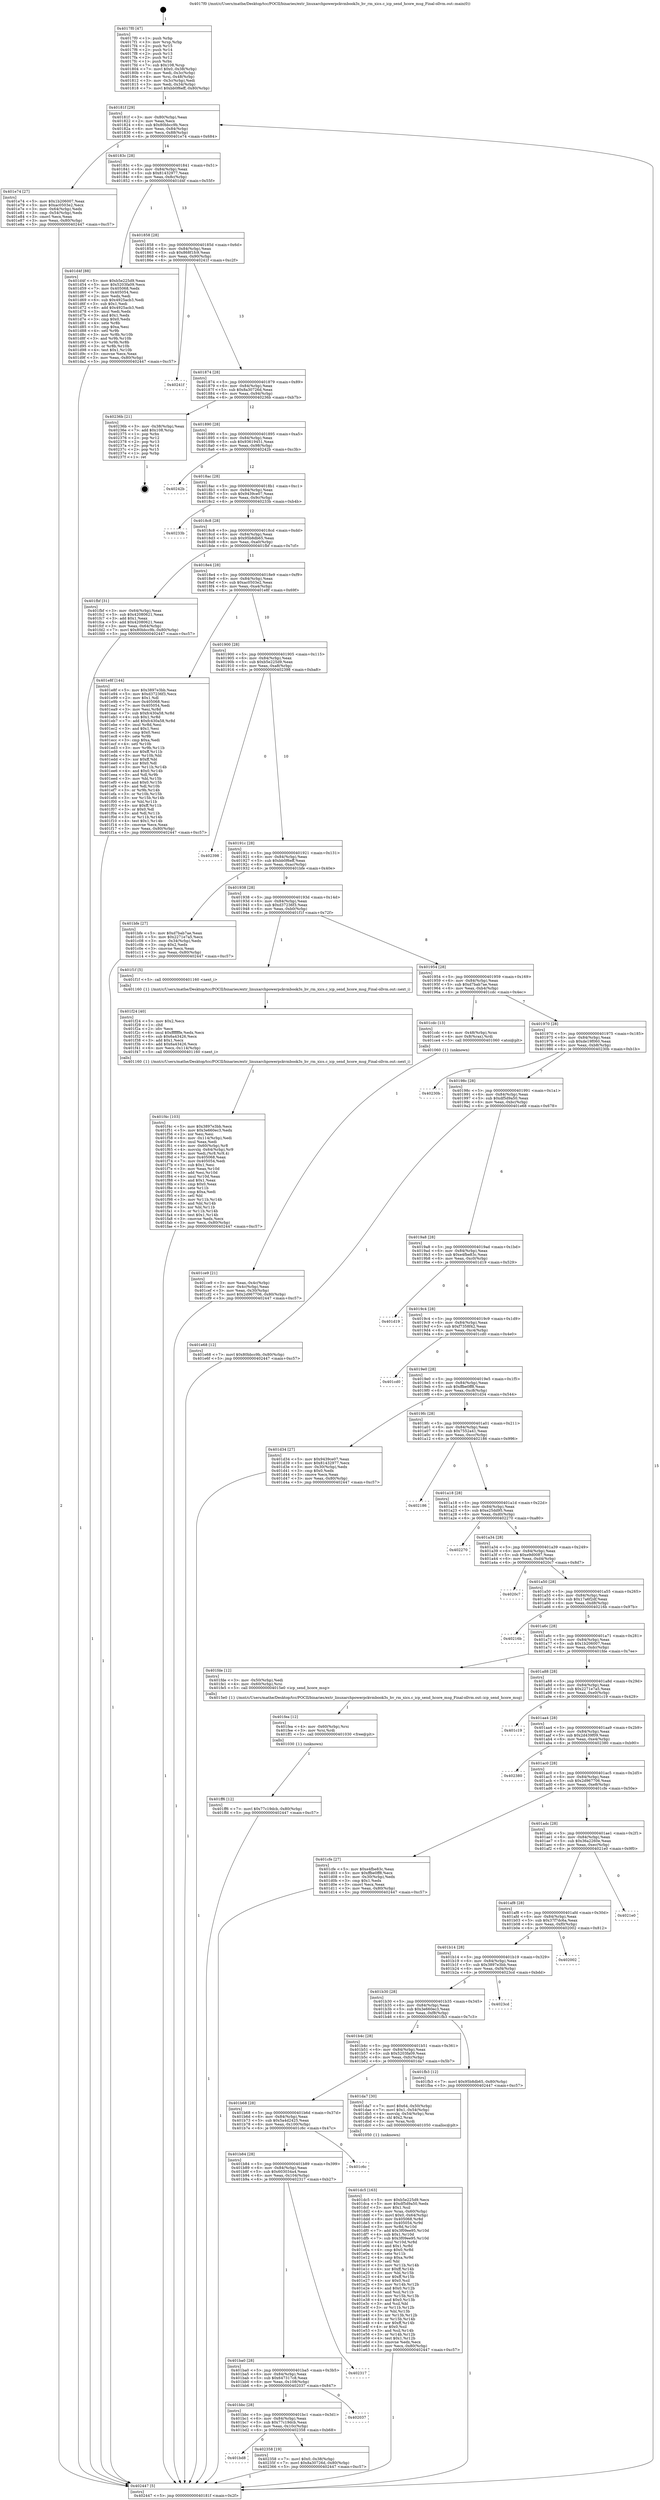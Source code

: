 digraph "0x4017f0" {
  label = "0x4017f0 (/mnt/c/Users/mathe/Desktop/tcc/POCII/binaries/extr_linuxarchpowerpckvmbook3s_hv_rm_xics.c_icp_send_hcore_msg_Final-ollvm.out::main(0))"
  labelloc = "t"
  node[shape=record]

  Entry [label="",width=0.3,height=0.3,shape=circle,fillcolor=black,style=filled]
  "0x40181f" [label="{
     0x40181f [29]\l
     | [instrs]\l
     &nbsp;&nbsp;0x40181f \<+3\>: mov -0x80(%rbp),%eax\l
     &nbsp;&nbsp;0x401822 \<+2\>: mov %eax,%ecx\l
     &nbsp;&nbsp;0x401824 \<+6\>: sub $0x80bbcc9b,%ecx\l
     &nbsp;&nbsp;0x40182a \<+6\>: mov %eax,-0x84(%rbp)\l
     &nbsp;&nbsp;0x401830 \<+6\>: mov %ecx,-0x88(%rbp)\l
     &nbsp;&nbsp;0x401836 \<+6\>: je 0000000000401e74 \<main+0x684\>\l
  }"]
  "0x401e74" [label="{
     0x401e74 [27]\l
     | [instrs]\l
     &nbsp;&nbsp;0x401e74 \<+5\>: mov $0x1b206007,%eax\l
     &nbsp;&nbsp;0x401e79 \<+5\>: mov $0xac0503e2,%ecx\l
     &nbsp;&nbsp;0x401e7e \<+3\>: mov -0x64(%rbp),%edx\l
     &nbsp;&nbsp;0x401e81 \<+3\>: cmp -0x54(%rbp),%edx\l
     &nbsp;&nbsp;0x401e84 \<+3\>: cmovl %ecx,%eax\l
     &nbsp;&nbsp;0x401e87 \<+3\>: mov %eax,-0x80(%rbp)\l
     &nbsp;&nbsp;0x401e8a \<+5\>: jmp 0000000000402447 \<main+0xc57\>\l
  }"]
  "0x40183c" [label="{
     0x40183c [28]\l
     | [instrs]\l
     &nbsp;&nbsp;0x40183c \<+5\>: jmp 0000000000401841 \<main+0x51\>\l
     &nbsp;&nbsp;0x401841 \<+6\>: mov -0x84(%rbp),%eax\l
     &nbsp;&nbsp;0x401847 \<+5\>: sub $0x81432977,%eax\l
     &nbsp;&nbsp;0x40184c \<+6\>: mov %eax,-0x8c(%rbp)\l
     &nbsp;&nbsp;0x401852 \<+6\>: je 0000000000401d4f \<main+0x55f\>\l
  }"]
  Exit [label="",width=0.3,height=0.3,shape=circle,fillcolor=black,style=filled,peripheries=2]
  "0x401d4f" [label="{
     0x401d4f [88]\l
     | [instrs]\l
     &nbsp;&nbsp;0x401d4f \<+5\>: mov $0xb5e225d9,%eax\l
     &nbsp;&nbsp;0x401d54 \<+5\>: mov $0x5203fa09,%ecx\l
     &nbsp;&nbsp;0x401d59 \<+7\>: mov 0x405068,%edx\l
     &nbsp;&nbsp;0x401d60 \<+7\>: mov 0x405054,%esi\l
     &nbsp;&nbsp;0x401d67 \<+2\>: mov %edx,%edi\l
     &nbsp;&nbsp;0x401d69 \<+6\>: sub $0x4925acb3,%edi\l
     &nbsp;&nbsp;0x401d6f \<+3\>: sub $0x1,%edi\l
     &nbsp;&nbsp;0x401d72 \<+6\>: add $0x4925acb3,%edi\l
     &nbsp;&nbsp;0x401d78 \<+3\>: imul %edi,%edx\l
     &nbsp;&nbsp;0x401d7b \<+3\>: and $0x1,%edx\l
     &nbsp;&nbsp;0x401d7e \<+3\>: cmp $0x0,%edx\l
     &nbsp;&nbsp;0x401d81 \<+4\>: sete %r8b\l
     &nbsp;&nbsp;0x401d85 \<+3\>: cmp $0xa,%esi\l
     &nbsp;&nbsp;0x401d88 \<+4\>: setl %r9b\l
     &nbsp;&nbsp;0x401d8c \<+3\>: mov %r8b,%r10b\l
     &nbsp;&nbsp;0x401d8f \<+3\>: and %r9b,%r10b\l
     &nbsp;&nbsp;0x401d92 \<+3\>: xor %r9b,%r8b\l
     &nbsp;&nbsp;0x401d95 \<+3\>: or %r8b,%r10b\l
     &nbsp;&nbsp;0x401d98 \<+4\>: test $0x1,%r10b\l
     &nbsp;&nbsp;0x401d9c \<+3\>: cmovne %ecx,%eax\l
     &nbsp;&nbsp;0x401d9f \<+3\>: mov %eax,-0x80(%rbp)\l
     &nbsp;&nbsp;0x401da2 \<+5\>: jmp 0000000000402447 \<main+0xc57\>\l
  }"]
  "0x401858" [label="{
     0x401858 [28]\l
     | [instrs]\l
     &nbsp;&nbsp;0x401858 \<+5\>: jmp 000000000040185d \<main+0x6d\>\l
     &nbsp;&nbsp;0x40185d \<+6\>: mov -0x84(%rbp),%eax\l
     &nbsp;&nbsp;0x401863 \<+5\>: sub $0x868f1fc9,%eax\l
     &nbsp;&nbsp;0x401868 \<+6\>: mov %eax,-0x90(%rbp)\l
     &nbsp;&nbsp;0x40186e \<+6\>: je 000000000040241f \<main+0xc2f\>\l
  }"]
  "0x401bd8" [label="{
     0x401bd8\l
  }", style=dashed]
  "0x40241f" [label="{
     0x40241f\l
  }", style=dashed]
  "0x401874" [label="{
     0x401874 [28]\l
     | [instrs]\l
     &nbsp;&nbsp;0x401874 \<+5\>: jmp 0000000000401879 \<main+0x89\>\l
     &nbsp;&nbsp;0x401879 \<+6\>: mov -0x84(%rbp),%eax\l
     &nbsp;&nbsp;0x40187f \<+5\>: sub $0x8a30726d,%eax\l
     &nbsp;&nbsp;0x401884 \<+6\>: mov %eax,-0x94(%rbp)\l
     &nbsp;&nbsp;0x40188a \<+6\>: je 000000000040236b \<main+0xb7b\>\l
  }"]
  "0x402358" [label="{
     0x402358 [19]\l
     | [instrs]\l
     &nbsp;&nbsp;0x402358 \<+7\>: movl $0x0,-0x38(%rbp)\l
     &nbsp;&nbsp;0x40235f \<+7\>: movl $0x8a30726d,-0x80(%rbp)\l
     &nbsp;&nbsp;0x402366 \<+5\>: jmp 0000000000402447 \<main+0xc57\>\l
  }"]
  "0x40236b" [label="{
     0x40236b [21]\l
     | [instrs]\l
     &nbsp;&nbsp;0x40236b \<+3\>: mov -0x38(%rbp),%eax\l
     &nbsp;&nbsp;0x40236e \<+7\>: add $0x108,%rsp\l
     &nbsp;&nbsp;0x402375 \<+1\>: pop %rbx\l
     &nbsp;&nbsp;0x402376 \<+2\>: pop %r12\l
     &nbsp;&nbsp;0x402378 \<+2\>: pop %r13\l
     &nbsp;&nbsp;0x40237a \<+2\>: pop %r14\l
     &nbsp;&nbsp;0x40237c \<+2\>: pop %r15\l
     &nbsp;&nbsp;0x40237e \<+1\>: pop %rbp\l
     &nbsp;&nbsp;0x40237f \<+1\>: ret\l
  }"]
  "0x401890" [label="{
     0x401890 [28]\l
     | [instrs]\l
     &nbsp;&nbsp;0x401890 \<+5\>: jmp 0000000000401895 \<main+0xa5\>\l
     &nbsp;&nbsp;0x401895 \<+6\>: mov -0x84(%rbp),%eax\l
     &nbsp;&nbsp;0x40189b \<+5\>: sub $0x93619451,%eax\l
     &nbsp;&nbsp;0x4018a0 \<+6\>: mov %eax,-0x98(%rbp)\l
     &nbsp;&nbsp;0x4018a6 \<+6\>: je 000000000040242b \<main+0xc3b\>\l
  }"]
  "0x401bbc" [label="{
     0x401bbc [28]\l
     | [instrs]\l
     &nbsp;&nbsp;0x401bbc \<+5\>: jmp 0000000000401bc1 \<main+0x3d1\>\l
     &nbsp;&nbsp;0x401bc1 \<+6\>: mov -0x84(%rbp),%eax\l
     &nbsp;&nbsp;0x401bc7 \<+5\>: sub $0x77c19dcb,%eax\l
     &nbsp;&nbsp;0x401bcc \<+6\>: mov %eax,-0x10c(%rbp)\l
     &nbsp;&nbsp;0x401bd2 \<+6\>: je 0000000000402358 \<main+0xb68\>\l
  }"]
  "0x40242b" [label="{
     0x40242b\l
  }", style=dashed]
  "0x4018ac" [label="{
     0x4018ac [28]\l
     | [instrs]\l
     &nbsp;&nbsp;0x4018ac \<+5\>: jmp 00000000004018b1 \<main+0xc1\>\l
     &nbsp;&nbsp;0x4018b1 \<+6\>: mov -0x84(%rbp),%eax\l
     &nbsp;&nbsp;0x4018b7 \<+5\>: sub $0x9439ce07,%eax\l
     &nbsp;&nbsp;0x4018bc \<+6\>: mov %eax,-0x9c(%rbp)\l
     &nbsp;&nbsp;0x4018c2 \<+6\>: je 000000000040233b \<main+0xb4b\>\l
  }"]
  "0x402037" [label="{
     0x402037\l
  }", style=dashed]
  "0x40233b" [label="{
     0x40233b\l
  }", style=dashed]
  "0x4018c8" [label="{
     0x4018c8 [28]\l
     | [instrs]\l
     &nbsp;&nbsp;0x4018c8 \<+5\>: jmp 00000000004018cd \<main+0xdd\>\l
     &nbsp;&nbsp;0x4018cd \<+6\>: mov -0x84(%rbp),%eax\l
     &nbsp;&nbsp;0x4018d3 \<+5\>: sub $0x95b8db65,%eax\l
     &nbsp;&nbsp;0x4018d8 \<+6\>: mov %eax,-0xa0(%rbp)\l
     &nbsp;&nbsp;0x4018de \<+6\>: je 0000000000401fbf \<main+0x7cf\>\l
  }"]
  "0x401ba0" [label="{
     0x401ba0 [28]\l
     | [instrs]\l
     &nbsp;&nbsp;0x401ba0 \<+5\>: jmp 0000000000401ba5 \<main+0x3b5\>\l
     &nbsp;&nbsp;0x401ba5 \<+6\>: mov -0x84(%rbp),%eax\l
     &nbsp;&nbsp;0x401bab \<+5\>: sub $0x647317c8,%eax\l
     &nbsp;&nbsp;0x401bb0 \<+6\>: mov %eax,-0x108(%rbp)\l
     &nbsp;&nbsp;0x401bb6 \<+6\>: je 0000000000402037 \<main+0x847\>\l
  }"]
  "0x401fbf" [label="{
     0x401fbf [31]\l
     | [instrs]\l
     &nbsp;&nbsp;0x401fbf \<+3\>: mov -0x64(%rbp),%eax\l
     &nbsp;&nbsp;0x401fc2 \<+5\>: sub $0x42080621,%eax\l
     &nbsp;&nbsp;0x401fc7 \<+3\>: add $0x1,%eax\l
     &nbsp;&nbsp;0x401fca \<+5\>: add $0x42080621,%eax\l
     &nbsp;&nbsp;0x401fcf \<+3\>: mov %eax,-0x64(%rbp)\l
     &nbsp;&nbsp;0x401fd2 \<+7\>: movl $0x80bbcc9b,-0x80(%rbp)\l
     &nbsp;&nbsp;0x401fd9 \<+5\>: jmp 0000000000402447 \<main+0xc57\>\l
  }"]
  "0x4018e4" [label="{
     0x4018e4 [28]\l
     | [instrs]\l
     &nbsp;&nbsp;0x4018e4 \<+5\>: jmp 00000000004018e9 \<main+0xf9\>\l
     &nbsp;&nbsp;0x4018e9 \<+6\>: mov -0x84(%rbp),%eax\l
     &nbsp;&nbsp;0x4018ef \<+5\>: sub $0xac0503e2,%eax\l
     &nbsp;&nbsp;0x4018f4 \<+6\>: mov %eax,-0xa4(%rbp)\l
     &nbsp;&nbsp;0x4018fa \<+6\>: je 0000000000401e8f \<main+0x69f\>\l
  }"]
  "0x402317" [label="{
     0x402317\l
  }", style=dashed]
  "0x401e8f" [label="{
     0x401e8f [144]\l
     | [instrs]\l
     &nbsp;&nbsp;0x401e8f \<+5\>: mov $0x3897e3bb,%eax\l
     &nbsp;&nbsp;0x401e94 \<+5\>: mov $0xd37236f3,%ecx\l
     &nbsp;&nbsp;0x401e99 \<+2\>: mov $0x1,%dl\l
     &nbsp;&nbsp;0x401e9b \<+7\>: mov 0x405068,%esi\l
     &nbsp;&nbsp;0x401ea2 \<+7\>: mov 0x405054,%edi\l
     &nbsp;&nbsp;0x401ea9 \<+3\>: mov %esi,%r8d\l
     &nbsp;&nbsp;0x401eac \<+7\>: sub $0xfc430a58,%r8d\l
     &nbsp;&nbsp;0x401eb3 \<+4\>: sub $0x1,%r8d\l
     &nbsp;&nbsp;0x401eb7 \<+7\>: add $0xfc430a58,%r8d\l
     &nbsp;&nbsp;0x401ebe \<+4\>: imul %r8d,%esi\l
     &nbsp;&nbsp;0x401ec2 \<+3\>: and $0x1,%esi\l
     &nbsp;&nbsp;0x401ec5 \<+3\>: cmp $0x0,%esi\l
     &nbsp;&nbsp;0x401ec8 \<+4\>: sete %r9b\l
     &nbsp;&nbsp;0x401ecc \<+3\>: cmp $0xa,%edi\l
     &nbsp;&nbsp;0x401ecf \<+4\>: setl %r10b\l
     &nbsp;&nbsp;0x401ed3 \<+3\>: mov %r9b,%r11b\l
     &nbsp;&nbsp;0x401ed6 \<+4\>: xor $0xff,%r11b\l
     &nbsp;&nbsp;0x401eda \<+3\>: mov %r10b,%bl\l
     &nbsp;&nbsp;0x401edd \<+3\>: xor $0xff,%bl\l
     &nbsp;&nbsp;0x401ee0 \<+3\>: xor $0x0,%dl\l
     &nbsp;&nbsp;0x401ee3 \<+3\>: mov %r11b,%r14b\l
     &nbsp;&nbsp;0x401ee6 \<+4\>: and $0x0,%r14b\l
     &nbsp;&nbsp;0x401eea \<+3\>: and %dl,%r9b\l
     &nbsp;&nbsp;0x401eed \<+3\>: mov %bl,%r15b\l
     &nbsp;&nbsp;0x401ef0 \<+4\>: and $0x0,%r15b\l
     &nbsp;&nbsp;0x401ef4 \<+3\>: and %dl,%r10b\l
     &nbsp;&nbsp;0x401ef7 \<+3\>: or %r9b,%r14b\l
     &nbsp;&nbsp;0x401efa \<+3\>: or %r10b,%r15b\l
     &nbsp;&nbsp;0x401efd \<+3\>: xor %r15b,%r14b\l
     &nbsp;&nbsp;0x401f00 \<+3\>: or %bl,%r11b\l
     &nbsp;&nbsp;0x401f03 \<+4\>: xor $0xff,%r11b\l
     &nbsp;&nbsp;0x401f07 \<+3\>: or $0x0,%dl\l
     &nbsp;&nbsp;0x401f0a \<+3\>: and %dl,%r11b\l
     &nbsp;&nbsp;0x401f0d \<+3\>: or %r11b,%r14b\l
     &nbsp;&nbsp;0x401f10 \<+4\>: test $0x1,%r14b\l
     &nbsp;&nbsp;0x401f14 \<+3\>: cmovne %ecx,%eax\l
     &nbsp;&nbsp;0x401f17 \<+3\>: mov %eax,-0x80(%rbp)\l
     &nbsp;&nbsp;0x401f1a \<+5\>: jmp 0000000000402447 \<main+0xc57\>\l
  }"]
  "0x401900" [label="{
     0x401900 [28]\l
     | [instrs]\l
     &nbsp;&nbsp;0x401900 \<+5\>: jmp 0000000000401905 \<main+0x115\>\l
     &nbsp;&nbsp;0x401905 \<+6\>: mov -0x84(%rbp),%eax\l
     &nbsp;&nbsp;0x40190b \<+5\>: sub $0xb5e225d9,%eax\l
     &nbsp;&nbsp;0x401910 \<+6\>: mov %eax,-0xa8(%rbp)\l
     &nbsp;&nbsp;0x401916 \<+6\>: je 0000000000402398 \<main+0xba8\>\l
  }"]
  "0x401b84" [label="{
     0x401b84 [28]\l
     | [instrs]\l
     &nbsp;&nbsp;0x401b84 \<+5\>: jmp 0000000000401b89 \<main+0x399\>\l
     &nbsp;&nbsp;0x401b89 \<+6\>: mov -0x84(%rbp),%eax\l
     &nbsp;&nbsp;0x401b8f \<+5\>: sub $0x603034a4,%eax\l
     &nbsp;&nbsp;0x401b94 \<+6\>: mov %eax,-0x104(%rbp)\l
     &nbsp;&nbsp;0x401b9a \<+6\>: je 0000000000402317 \<main+0xb27\>\l
  }"]
  "0x402398" [label="{
     0x402398\l
  }", style=dashed]
  "0x40191c" [label="{
     0x40191c [28]\l
     | [instrs]\l
     &nbsp;&nbsp;0x40191c \<+5\>: jmp 0000000000401921 \<main+0x131\>\l
     &nbsp;&nbsp;0x401921 \<+6\>: mov -0x84(%rbp),%eax\l
     &nbsp;&nbsp;0x401927 \<+5\>: sub $0xbb0f6eff,%eax\l
     &nbsp;&nbsp;0x40192c \<+6\>: mov %eax,-0xac(%rbp)\l
     &nbsp;&nbsp;0x401932 \<+6\>: je 0000000000401bfe \<main+0x40e\>\l
  }"]
  "0x401c6c" [label="{
     0x401c6c\l
  }", style=dashed]
  "0x401bfe" [label="{
     0x401bfe [27]\l
     | [instrs]\l
     &nbsp;&nbsp;0x401bfe \<+5\>: mov $0xd7bab7ae,%eax\l
     &nbsp;&nbsp;0x401c03 \<+5\>: mov $0x2271e7a5,%ecx\l
     &nbsp;&nbsp;0x401c08 \<+3\>: mov -0x34(%rbp),%edx\l
     &nbsp;&nbsp;0x401c0b \<+3\>: cmp $0x2,%edx\l
     &nbsp;&nbsp;0x401c0e \<+3\>: cmovne %ecx,%eax\l
     &nbsp;&nbsp;0x401c11 \<+3\>: mov %eax,-0x80(%rbp)\l
     &nbsp;&nbsp;0x401c14 \<+5\>: jmp 0000000000402447 \<main+0xc57\>\l
  }"]
  "0x401938" [label="{
     0x401938 [28]\l
     | [instrs]\l
     &nbsp;&nbsp;0x401938 \<+5\>: jmp 000000000040193d \<main+0x14d\>\l
     &nbsp;&nbsp;0x40193d \<+6\>: mov -0x84(%rbp),%eax\l
     &nbsp;&nbsp;0x401943 \<+5\>: sub $0xd37236f3,%eax\l
     &nbsp;&nbsp;0x401948 \<+6\>: mov %eax,-0xb0(%rbp)\l
     &nbsp;&nbsp;0x40194e \<+6\>: je 0000000000401f1f \<main+0x72f\>\l
  }"]
  "0x402447" [label="{
     0x402447 [5]\l
     | [instrs]\l
     &nbsp;&nbsp;0x402447 \<+5\>: jmp 000000000040181f \<main+0x2f\>\l
  }"]
  "0x4017f0" [label="{
     0x4017f0 [47]\l
     | [instrs]\l
     &nbsp;&nbsp;0x4017f0 \<+1\>: push %rbp\l
     &nbsp;&nbsp;0x4017f1 \<+3\>: mov %rsp,%rbp\l
     &nbsp;&nbsp;0x4017f4 \<+2\>: push %r15\l
     &nbsp;&nbsp;0x4017f6 \<+2\>: push %r14\l
     &nbsp;&nbsp;0x4017f8 \<+2\>: push %r13\l
     &nbsp;&nbsp;0x4017fa \<+2\>: push %r12\l
     &nbsp;&nbsp;0x4017fc \<+1\>: push %rbx\l
     &nbsp;&nbsp;0x4017fd \<+7\>: sub $0x108,%rsp\l
     &nbsp;&nbsp;0x401804 \<+7\>: movl $0x0,-0x38(%rbp)\l
     &nbsp;&nbsp;0x40180b \<+3\>: mov %edi,-0x3c(%rbp)\l
     &nbsp;&nbsp;0x40180e \<+4\>: mov %rsi,-0x48(%rbp)\l
     &nbsp;&nbsp;0x401812 \<+3\>: mov -0x3c(%rbp),%edi\l
     &nbsp;&nbsp;0x401815 \<+3\>: mov %edi,-0x34(%rbp)\l
     &nbsp;&nbsp;0x401818 \<+7\>: movl $0xbb0f6eff,-0x80(%rbp)\l
  }"]
  "0x401ff6" [label="{
     0x401ff6 [12]\l
     | [instrs]\l
     &nbsp;&nbsp;0x401ff6 \<+7\>: movl $0x77c19dcb,-0x80(%rbp)\l
     &nbsp;&nbsp;0x401ffd \<+5\>: jmp 0000000000402447 \<main+0xc57\>\l
  }"]
  "0x401f1f" [label="{
     0x401f1f [5]\l
     | [instrs]\l
     &nbsp;&nbsp;0x401f1f \<+5\>: call 0000000000401160 \<next_i\>\l
     | [calls]\l
     &nbsp;&nbsp;0x401160 \{1\} (/mnt/c/Users/mathe/Desktop/tcc/POCII/binaries/extr_linuxarchpowerpckvmbook3s_hv_rm_xics.c_icp_send_hcore_msg_Final-ollvm.out::next_i)\l
  }"]
  "0x401954" [label="{
     0x401954 [28]\l
     | [instrs]\l
     &nbsp;&nbsp;0x401954 \<+5\>: jmp 0000000000401959 \<main+0x169\>\l
     &nbsp;&nbsp;0x401959 \<+6\>: mov -0x84(%rbp),%eax\l
     &nbsp;&nbsp;0x40195f \<+5\>: sub $0xd7bab7ae,%eax\l
     &nbsp;&nbsp;0x401964 \<+6\>: mov %eax,-0xb4(%rbp)\l
     &nbsp;&nbsp;0x40196a \<+6\>: je 0000000000401cdc \<main+0x4ec\>\l
  }"]
  "0x401fea" [label="{
     0x401fea [12]\l
     | [instrs]\l
     &nbsp;&nbsp;0x401fea \<+4\>: mov -0x60(%rbp),%rsi\l
     &nbsp;&nbsp;0x401fee \<+3\>: mov %rsi,%rdi\l
     &nbsp;&nbsp;0x401ff1 \<+5\>: call 0000000000401030 \<free@plt\>\l
     | [calls]\l
     &nbsp;&nbsp;0x401030 \{1\} (unknown)\l
  }"]
  "0x401cdc" [label="{
     0x401cdc [13]\l
     | [instrs]\l
     &nbsp;&nbsp;0x401cdc \<+4\>: mov -0x48(%rbp),%rax\l
     &nbsp;&nbsp;0x401ce0 \<+4\>: mov 0x8(%rax),%rdi\l
     &nbsp;&nbsp;0x401ce4 \<+5\>: call 0000000000401060 \<atoi@plt\>\l
     | [calls]\l
     &nbsp;&nbsp;0x401060 \{1\} (unknown)\l
  }"]
  "0x401970" [label="{
     0x401970 [28]\l
     | [instrs]\l
     &nbsp;&nbsp;0x401970 \<+5\>: jmp 0000000000401975 \<main+0x185\>\l
     &nbsp;&nbsp;0x401975 \<+6\>: mov -0x84(%rbp),%eax\l
     &nbsp;&nbsp;0x40197b \<+5\>: sub $0xde19f060,%eax\l
     &nbsp;&nbsp;0x401980 \<+6\>: mov %eax,-0xb8(%rbp)\l
     &nbsp;&nbsp;0x401986 \<+6\>: je 000000000040230b \<main+0xb1b\>\l
  }"]
  "0x401ce9" [label="{
     0x401ce9 [21]\l
     | [instrs]\l
     &nbsp;&nbsp;0x401ce9 \<+3\>: mov %eax,-0x4c(%rbp)\l
     &nbsp;&nbsp;0x401cec \<+3\>: mov -0x4c(%rbp),%eax\l
     &nbsp;&nbsp;0x401cef \<+3\>: mov %eax,-0x30(%rbp)\l
     &nbsp;&nbsp;0x401cf2 \<+7\>: movl $0x2d967706,-0x80(%rbp)\l
     &nbsp;&nbsp;0x401cf9 \<+5\>: jmp 0000000000402447 \<main+0xc57\>\l
  }"]
  "0x401f4c" [label="{
     0x401f4c [103]\l
     | [instrs]\l
     &nbsp;&nbsp;0x401f4c \<+5\>: mov $0x3897e3bb,%ecx\l
     &nbsp;&nbsp;0x401f51 \<+5\>: mov $0x3e660ec3,%edx\l
     &nbsp;&nbsp;0x401f56 \<+2\>: xor %esi,%esi\l
     &nbsp;&nbsp;0x401f58 \<+6\>: mov -0x114(%rbp),%edi\l
     &nbsp;&nbsp;0x401f5e \<+3\>: imul %eax,%edi\l
     &nbsp;&nbsp;0x401f61 \<+4\>: mov -0x60(%rbp),%r8\l
     &nbsp;&nbsp;0x401f65 \<+4\>: movslq -0x64(%rbp),%r9\l
     &nbsp;&nbsp;0x401f69 \<+4\>: mov %edi,(%r8,%r9,4)\l
     &nbsp;&nbsp;0x401f6d \<+7\>: mov 0x405068,%eax\l
     &nbsp;&nbsp;0x401f74 \<+7\>: mov 0x405054,%edi\l
     &nbsp;&nbsp;0x401f7b \<+3\>: sub $0x1,%esi\l
     &nbsp;&nbsp;0x401f7e \<+3\>: mov %eax,%r10d\l
     &nbsp;&nbsp;0x401f81 \<+3\>: add %esi,%r10d\l
     &nbsp;&nbsp;0x401f84 \<+4\>: imul %r10d,%eax\l
     &nbsp;&nbsp;0x401f88 \<+3\>: and $0x1,%eax\l
     &nbsp;&nbsp;0x401f8b \<+3\>: cmp $0x0,%eax\l
     &nbsp;&nbsp;0x401f8e \<+4\>: sete %r11b\l
     &nbsp;&nbsp;0x401f92 \<+3\>: cmp $0xa,%edi\l
     &nbsp;&nbsp;0x401f95 \<+3\>: setl %bl\l
     &nbsp;&nbsp;0x401f98 \<+3\>: mov %r11b,%r14b\l
     &nbsp;&nbsp;0x401f9b \<+3\>: and %bl,%r14b\l
     &nbsp;&nbsp;0x401f9e \<+3\>: xor %bl,%r11b\l
     &nbsp;&nbsp;0x401fa1 \<+3\>: or %r11b,%r14b\l
     &nbsp;&nbsp;0x401fa4 \<+4\>: test $0x1,%r14b\l
     &nbsp;&nbsp;0x401fa8 \<+3\>: cmovne %edx,%ecx\l
     &nbsp;&nbsp;0x401fab \<+3\>: mov %ecx,-0x80(%rbp)\l
     &nbsp;&nbsp;0x401fae \<+5\>: jmp 0000000000402447 \<main+0xc57\>\l
  }"]
  "0x40230b" [label="{
     0x40230b\l
  }", style=dashed]
  "0x40198c" [label="{
     0x40198c [28]\l
     | [instrs]\l
     &nbsp;&nbsp;0x40198c \<+5\>: jmp 0000000000401991 \<main+0x1a1\>\l
     &nbsp;&nbsp;0x401991 \<+6\>: mov -0x84(%rbp),%eax\l
     &nbsp;&nbsp;0x401997 \<+5\>: sub $0xdf5d9a50,%eax\l
     &nbsp;&nbsp;0x40199c \<+6\>: mov %eax,-0xbc(%rbp)\l
     &nbsp;&nbsp;0x4019a2 \<+6\>: je 0000000000401e68 \<main+0x678\>\l
  }"]
  "0x401f24" [label="{
     0x401f24 [40]\l
     | [instrs]\l
     &nbsp;&nbsp;0x401f24 \<+5\>: mov $0x2,%ecx\l
     &nbsp;&nbsp;0x401f29 \<+1\>: cltd\l
     &nbsp;&nbsp;0x401f2a \<+2\>: idiv %ecx\l
     &nbsp;&nbsp;0x401f2c \<+6\>: imul $0xfffffffe,%edx,%ecx\l
     &nbsp;&nbsp;0x401f32 \<+6\>: sub $0x6a43426,%ecx\l
     &nbsp;&nbsp;0x401f38 \<+3\>: add $0x1,%ecx\l
     &nbsp;&nbsp;0x401f3b \<+6\>: add $0x6a43426,%ecx\l
     &nbsp;&nbsp;0x401f41 \<+6\>: mov %ecx,-0x114(%rbp)\l
     &nbsp;&nbsp;0x401f47 \<+5\>: call 0000000000401160 \<next_i\>\l
     | [calls]\l
     &nbsp;&nbsp;0x401160 \{1\} (/mnt/c/Users/mathe/Desktop/tcc/POCII/binaries/extr_linuxarchpowerpckvmbook3s_hv_rm_xics.c_icp_send_hcore_msg_Final-ollvm.out::next_i)\l
  }"]
  "0x401e68" [label="{
     0x401e68 [12]\l
     | [instrs]\l
     &nbsp;&nbsp;0x401e68 \<+7\>: movl $0x80bbcc9b,-0x80(%rbp)\l
     &nbsp;&nbsp;0x401e6f \<+5\>: jmp 0000000000402447 \<main+0xc57\>\l
  }"]
  "0x4019a8" [label="{
     0x4019a8 [28]\l
     | [instrs]\l
     &nbsp;&nbsp;0x4019a8 \<+5\>: jmp 00000000004019ad \<main+0x1bd\>\l
     &nbsp;&nbsp;0x4019ad \<+6\>: mov -0x84(%rbp),%eax\l
     &nbsp;&nbsp;0x4019b3 \<+5\>: sub $0xe4fbe83c,%eax\l
     &nbsp;&nbsp;0x4019b8 \<+6\>: mov %eax,-0xc0(%rbp)\l
     &nbsp;&nbsp;0x4019be \<+6\>: je 0000000000401d19 \<main+0x529\>\l
  }"]
  "0x401dc5" [label="{
     0x401dc5 [163]\l
     | [instrs]\l
     &nbsp;&nbsp;0x401dc5 \<+5\>: mov $0xb5e225d9,%ecx\l
     &nbsp;&nbsp;0x401dca \<+5\>: mov $0xdf5d9a50,%edx\l
     &nbsp;&nbsp;0x401dcf \<+3\>: mov $0x1,%sil\l
     &nbsp;&nbsp;0x401dd2 \<+4\>: mov %rax,-0x60(%rbp)\l
     &nbsp;&nbsp;0x401dd6 \<+7\>: movl $0x0,-0x64(%rbp)\l
     &nbsp;&nbsp;0x401ddd \<+8\>: mov 0x405068,%r8d\l
     &nbsp;&nbsp;0x401de5 \<+8\>: mov 0x405054,%r9d\l
     &nbsp;&nbsp;0x401ded \<+3\>: mov %r8d,%r10d\l
     &nbsp;&nbsp;0x401df0 \<+7\>: add $0x3f09ee95,%r10d\l
     &nbsp;&nbsp;0x401df7 \<+4\>: sub $0x1,%r10d\l
     &nbsp;&nbsp;0x401dfb \<+7\>: sub $0x3f09ee95,%r10d\l
     &nbsp;&nbsp;0x401e02 \<+4\>: imul %r10d,%r8d\l
     &nbsp;&nbsp;0x401e06 \<+4\>: and $0x1,%r8d\l
     &nbsp;&nbsp;0x401e0a \<+4\>: cmp $0x0,%r8d\l
     &nbsp;&nbsp;0x401e0e \<+4\>: sete %r11b\l
     &nbsp;&nbsp;0x401e12 \<+4\>: cmp $0xa,%r9d\l
     &nbsp;&nbsp;0x401e16 \<+3\>: setl %bl\l
     &nbsp;&nbsp;0x401e19 \<+3\>: mov %r11b,%r14b\l
     &nbsp;&nbsp;0x401e1c \<+4\>: xor $0xff,%r14b\l
     &nbsp;&nbsp;0x401e20 \<+3\>: mov %bl,%r15b\l
     &nbsp;&nbsp;0x401e23 \<+4\>: xor $0xff,%r15b\l
     &nbsp;&nbsp;0x401e27 \<+4\>: xor $0x0,%sil\l
     &nbsp;&nbsp;0x401e2b \<+3\>: mov %r14b,%r12b\l
     &nbsp;&nbsp;0x401e2e \<+4\>: and $0x0,%r12b\l
     &nbsp;&nbsp;0x401e32 \<+3\>: and %sil,%r11b\l
     &nbsp;&nbsp;0x401e35 \<+3\>: mov %r15b,%r13b\l
     &nbsp;&nbsp;0x401e38 \<+4\>: and $0x0,%r13b\l
     &nbsp;&nbsp;0x401e3c \<+3\>: and %sil,%bl\l
     &nbsp;&nbsp;0x401e3f \<+3\>: or %r11b,%r12b\l
     &nbsp;&nbsp;0x401e42 \<+3\>: or %bl,%r13b\l
     &nbsp;&nbsp;0x401e45 \<+3\>: xor %r13b,%r12b\l
     &nbsp;&nbsp;0x401e48 \<+3\>: or %r15b,%r14b\l
     &nbsp;&nbsp;0x401e4b \<+4\>: xor $0xff,%r14b\l
     &nbsp;&nbsp;0x401e4f \<+4\>: or $0x0,%sil\l
     &nbsp;&nbsp;0x401e53 \<+3\>: and %sil,%r14b\l
     &nbsp;&nbsp;0x401e56 \<+3\>: or %r14b,%r12b\l
     &nbsp;&nbsp;0x401e59 \<+4\>: test $0x1,%r12b\l
     &nbsp;&nbsp;0x401e5d \<+3\>: cmovne %edx,%ecx\l
     &nbsp;&nbsp;0x401e60 \<+3\>: mov %ecx,-0x80(%rbp)\l
     &nbsp;&nbsp;0x401e63 \<+5\>: jmp 0000000000402447 \<main+0xc57\>\l
  }"]
  "0x401d19" [label="{
     0x401d19\l
  }", style=dashed]
  "0x4019c4" [label="{
     0x4019c4 [28]\l
     | [instrs]\l
     &nbsp;&nbsp;0x4019c4 \<+5\>: jmp 00000000004019c9 \<main+0x1d9\>\l
     &nbsp;&nbsp;0x4019c9 \<+6\>: mov -0x84(%rbp),%eax\l
     &nbsp;&nbsp;0x4019cf \<+5\>: sub $0xf7358f42,%eax\l
     &nbsp;&nbsp;0x4019d4 \<+6\>: mov %eax,-0xc4(%rbp)\l
     &nbsp;&nbsp;0x4019da \<+6\>: je 0000000000401cd0 \<main+0x4e0\>\l
  }"]
  "0x401b68" [label="{
     0x401b68 [28]\l
     | [instrs]\l
     &nbsp;&nbsp;0x401b68 \<+5\>: jmp 0000000000401b6d \<main+0x37d\>\l
     &nbsp;&nbsp;0x401b6d \<+6\>: mov -0x84(%rbp),%eax\l
     &nbsp;&nbsp;0x401b73 \<+5\>: sub $0x5a4d2425,%eax\l
     &nbsp;&nbsp;0x401b78 \<+6\>: mov %eax,-0x100(%rbp)\l
     &nbsp;&nbsp;0x401b7e \<+6\>: je 0000000000401c6c \<main+0x47c\>\l
  }"]
  "0x401cd0" [label="{
     0x401cd0\l
  }", style=dashed]
  "0x4019e0" [label="{
     0x4019e0 [28]\l
     | [instrs]\l
     &nbsp;&nbsp;0x4019e0 \<+5\>: jmp 00000000004019e5 \<main+0x1f5\>\l
     &nbsp;&nbsp;0x4019e5 \<+6\>: mov -0x84(%rbp),%eax\l
     &nbsp;&nbsp;0x4019eb \<+5\>: sub $0xffbe0ff8,%eax\l
     &nbsp;&nbsp;0x4019f0 \<+6\>: mov %eax,-0xc8(%rbp)\l
     &nbsp;&nbsp;0x4019f6 \<+6\>: je 0000000000401d34 \<main+0x544\>\l
  }"]
  "0x401da7" [label="{
     0x401da7 [30]\l
     | [instrs]\l
     &nbsp;&nbsp;0x401da7 \<+7\>: movl $0x64,-0x50(%rbp)\l
     &nbsp;&nbsp;0x401dae \<+7\>: movl $0x1,-0x54(%rbp)\l
     &nbsp;&nbsp;0x401db5 \<+4\>: movslq -0x54(%rbp),%rax\l
     &nbsp;&nbsp;0x401db9 \<+4\>: shl $0x2,%rax\l
     &nbsp;&nbsp;0x401dbd \<+3\>: mov %rax,%rdi\l
     &nbsp;&nbsp;0x401dc0 \<+5\>: call 0000000000401050 \<malloc@plt\>\l
     | [calls]\l
     &nbsp;&nbsp;0x401050 \{1\} (unknown)\l
  }"]
  "0x401d34" [label="{
     0x401d34 [27]\l
     | [instrs]\l
     &nbsp;&nbsp;0x401d34 \<+5\>: mov $0x9439ce07,%eax\l
     &nbsp;&nbsp;0x401d39 \<+5\>: mov $0x81432977,%ecx\l
     &nbsp;&nbsp;0x401d3e \<+3\>: mov -0x30(%rbp),%edx\l
     &nbsp;&nbsp;0x401d41 \<+3\>: cmp $0x0,%edx\l
     &nbsp;&nbsp;0x401d44 \<+3\>: cmove %ecx,%eax\l
     &nbsp;&nbsp;0x401d47 \<+3\>: mov %eax,-0x80(%rbp)\l
     &nbsp;&nbsp;0x401d4a \<+5\>: jmp 0000000000402447 \<main+0xc57\>\l
  }"]
  "0x4019fc" [label="{
     0x4019fc [28]\l
     | [instrs]\l
     &nbsp;&nbsp;0x4019fc \<+5\>: jmp 0000000000401a01 \<main+0x211\>\l
     &nbsp;&nbsp;0x401a01 \<+6\>: mov -0x84(%rbp),%eax\l
     &nbsp;&nbsp;0x401a07 \<+5\>: sub $0x7552a41,%eax\l
     &nbsp;&nbsp;0x401a0c \<+6\>: mov %eax,-0xcc(%rbp)\l
     &nbsp;&nbsp;0x401a12 \<+6\>: je 0000000000402186 \<main+0x996\>\l
  }"]
  "0x401b4c" [label="{
     0x401b4c [28]\l
     | [instrs]\l
     &nbsp;&nbsp;0x401b4c \<+5\>: jmp 0000000000401b51 \<main+0x361\>\l
     &nbsp;&nbsp;0x401b51 \<+6\>: mov -0x84(%rbp),%eax\l
     &nbsp;&nbsp;0x401b57 \<+5\>: sub $0x5203fa09,%eax\l
     &nbsp;&nbsp;0x401b5c \<+6\>: mov %eax,-0xfc(%rbp)\l
     &nbsp;&nbsp;0x401b62 \<+6\>: je 0000000000401da7 \<main+0x5b7\>\l
  }"]
  "0x402186" [label="{
     0x402186\l
  }", style=dashed]
  "0x401a18" [label="{
     0x401a18 [28]\l
     | [instrs]\l
     &nbsp;&nbsp;0x401a18 \<+5\>: jmp 0000000000401a1d \<main+0x22d\>\l
     &nbsp;&nbsp;0x401a1d \<+6\>: mov -0x84(%rbp),%eax\l
     &nbsp;&nbsp;0x401a23 \<+5\>: sub $0xe25dd95,%eax\l
     &nbsp;&nbsp;0x401a28 \<+6\>: mov %eax,-0xd0(%rbp)\l
     &nbsp;&nbsp;0x401a2e \<+6\>: je 0000000000402270 \<main+0xa80\>\l
  }"]
  "0x401fb3" [label="{
     0x401fb3 [12]\l
     | [instrs]\l
     &nbsp;&nbsp;0x401fb3 \<+7\>: movl $0x95b8db65,-0x80(%rbp)\l
     &nbsp;&nbsp;0x401fba \<+5\>: jmp 0000000000402447 \<main+0xc57\>\l
  }"]
  "0x402270" [label="{
     0x402270\l
  }", style=dashed]
  "0x401a34" [label="{
     0x401a34 [28]\l
     | [instrs]\l
     &nbsp;&nbsp;0x401a34 \<+5\>: jmp 0000000000401a39 \<main+0x249\>\l
     &nbsp;&nbsp;0x401a39 \<+6\>: mov -0x84(%rbp),%eax\l
     &nbsp;&nbsp;0x401a3f \<+5\>: sub $0xe9d0087,%eax\l
     &nbsp;&nbsp;0x401a44 \<+6\>: mov %eax,-0xd4(%rbp)\l
     &nbsp;&nbsp;0x401a4a \<+6\>: je 00000000004020c7 \<main+0x8d7\>\l
  }"]
  "0x401b30" [label="{
     0x401b30 [28]\l
     | [instrs]\l
     &nbsp;&nbsp;0x401b30 \<+5\>: jmp 0000000000401b35 \<main+0x345\>\l
     &nbsp;&nbsp;0x401b35 \<+6\>: mov -0x84(%rbp),%eax\l
     &nbsp;&nbsp;0x401b3b \<+5\>: sub $0x3e660ec3,%eax\l
     &nbsp;&nbsp;0x401b40 \<+6\>: mov %eax,-0xf8(%rbp)\l
     &nbsp;&nbsp;0x401b46 \<+6\>: je 0000000000401fb3 \<main+0x7c3\>\l
  }"]
  "0x4020c7" [label="{
     0x4020c7\l
  }", style=dashed]
  "0x401a50" [label="{
     0x401a50 [28]\l
     | [instrs]\l
     &nbsp;&nbsp;0x401a50 \<+5\>: jmp 0000000000401a55 \<main+0x265\>\l
     &nbsp;&nbsp;0x401a55 \<+6\>: mov -0x84(%rbp),%eax\l
     &nbsp;&nbsp;0x401a5b \<+5\>: sub $0x17a6f2df,%eax\l
     &nbsp;&nbsp;0x401a60 \<+6\>: mov %eax,-0xd8(%rbp)\l
     &nbsp;&nbsp;0x401a66 \<+6\>: je 000000000040216b \<main+0x97b\>\l
  }"]
  "0x4023cd" [label="{
     0x4023cd\l
  }", style=dashed]
  "0x40216b" [label="{
     0x40216b\l
  }", style=dashed]
  "0x401a6c" [label="{
     0x401a6c [28]\l
     | [instrs]\l
     &nbsp;&nbsp;0x401a6c \<+5\>: jmp 0000000000401a71 \<main+0x281\>\l
     &nbsp;&nbsp;0x401a71 \<+6\>: mov -0x84(%rbp),%eax\l
     &nbsp;&nbsp;0x401a77 \<+5\>: sub $0x1b206007,%eax\l
     &nbsp;&nbsp;0x401a7c \<+6\>: mov %eax,-0xdc(%rbp)\l
     &nbsp;&nbsp;0x401a82 \<+6\>: je 0000000000401fde \<main+0x7ee\>\l
  }"]
  "0x401b14" [label="{
     0x401b14 [28]\l
     | [instrs]\l
     &nbsp;&nbsp;0x401b14 \<+5\>: jmp 0000000000401b19 \<main+0x329\>\l
     &nbsp;&nbsp;0x401b19 \<+6\>: mov -0x84(%rbp),%eax\l
     &nbsp;&nbsp;0x401b1f \<+5\>: sub $0x3897e3bb,%eax\l
     &nbsp;&nbsp;0x401b24 \<+6\>: mov %eax,-0xf4(%rbp)\l
     &nbsp;&nbsp;0x401b2a \<+6\>: je 00000000004023cd \<main+0xbdd\>\l
  }"]
  "0x401fde" [label="{
     0x401fde [12]\l
     | [instrs]\l
     &nbsp;&nbsp;0x401fde \<+3\>: mov -0x50(%rbp),%edi\l
     &nbsp;&nbsp;0x401fe1 \<+4\>: mov -0x60(%rbp),%rsi\l
     &nbsp;&nbsp;0x401fe5 \<+5\>: call 00000000004015e0 \<icp_send_hcore_msg\>\l
     | [calls]\l
     &nbsp;&nbsp;0x4015e0 \{1\} (/mnt/c/Users/mathe/Desktop/tcc/POCII/binaries/extr_linuxarchpowerpckvmbook3s_hv_rm_xics.c_icp_send_hcore_msg_Final-ollvm.out::icp_send_hcore_msg)\l
  }"]
  "0x401a88" [label="{
     0x401a88 [28]\l
     | [instrs]\l
     &nbsp;&nbsp;0x401a88 \<+5\>: jmp 0000000000401a8d \<main+0x29d\>\l
     &nbsp;&nbsp;0x401a8d \<+6\>: mov -0x84(%rbp),%eax\l
     &nbsp;&nbsp;0x401a93 \<+5\>: sub $0x2271e7a5,%eax\l
     &nbsp;&nbsp;0x401a98 \<+6\>: mov %eax,-0xe0(%rbp)\l
     &nbsp;&nbsp;0x401a9e \<+6\>: je 0000000000401c19 \<main+0x429\>\l
  }"]
  "0x402002" [label="{
     0x402002\l
  }", style=dashed]
  "0x401c19" [label="{
     0x401c19\l
  }", style=dashed]
  "0x401aa4" [label="{
     0x401aa4 [28]\l
     | [instrs]\l
     &nbsp;&nbsp;0x401aa4 \<+5\>: jmp 0000000000401aa9 \<main+0x2b9\>\l
     &nbsp;&nbsp;0x401aa9 \<+6\>: mov -0x84(%rbp),%eax\l
     &nbsp;&nbsp;0x401aaf \<+5\>: sub $0x2d439f09,%eax\l
     &nbsp;&nbsp;0x401ab4 \<+6\>: mov %eax,-0xe4(%rbp)\l
     &nbsp;&nbsp;0x401aba \<+6\>: je 0000000000402380 \<main+0xb90\>\l
  }"]
  "0x401af8" [label="{
     0x401af8 [28]\l
     | [instrs]\l
     &nbsp;&nbsp;0x401af8 \<+5\>: jmp 0000000000401afd \<main+0x30d\>\l
     &nbsp;&nbsp;0x401afd \<+6\>: mov -0x84(%rbp),%eax\l
     &nbsp;&nbsp;0x401b03 \<+5\>: sub $0x37f7dc6a,%eax\l
     &nbsp;&nbsp;0x401b08 \<+6\>: mov %eax,-0xf0(%rbp)\l
     &nbsp;&nbsp;0x401b0e \<+6\>: je 0000000000402002 \<main+0x812\>\l
  }"]
  "0x402380" [label="{
     0x402380\l
  }", style=dashed]
  "0x401ac0" [label="{
     0x401ac0 [28]\l
     | [instrs]\l
     &nbsp;&nbsp;0x401ac0 \<+5\>: jmp 0000000000401ac5 \<main+0x2d5\>\l
     &nbsp;&nbsp;0x401ac5 \<+6\>: mov -0x84(%rbp),%eax\l
     &nbsp;&nbsp;0x401acb \<+5\>: sub $0x2d967706,%eax\l
     &nbsp;&nbsp;0x401ad0 \<+6\>: mov %eax,-0xe8(%rbp)\l
     &nbsp;&nbsp;0x401ad6 \<+6\>: je 0000000000401cfe \<main+0x50e\>\l
  }"]
  "0x4021e0" [label="{
     0x4021e0\l
  }", style=dashed]
  "0x401cfe" [label="{
     0x401cfe [27]\l
     | [instrs]\l
     &nbsp;&nbsp;0x401cfe \<+5\>: mov $0xe4fbe83c,%eax\l
     &nbsp;&nbsp;0x401d03 \<+5\>: mov $0xffbe0ff8,%ecx\l
     &nbsp;&nbsp;0x401d08 \<+3\>: mov -0x30(%rbp),%edx\l
     &nbsp;&nbsp;0x401d0b \<+3\>: cmp $0x1,%edx\l
     &nbsp;&nbsp;0x401d0e \<+3\>: cmovl %ecx,%eax\l
     &nbsp;&nbsp;0x401d11 \<+3\>: mov %eax,-0x80(%rbp)\l
     &nbsp;&nbsp;0x401d14 \<+5\>: jmp 0000000000402447 \<main+0xc57\>\l
  }"]
  "0x401adc" [label="{
     0x401adc [28]\l
     | [instrs]\l
     &nbsp;&nbsp;0x401adc \<+5\>: jmp 0000000000401ae1 \<main+0x2f1\>\l
     &nbsp;&nbsp;0x401ae1 \<+6\>: mov -0x84(%rbp),%eax\l
     &nbsp;&nbsp;0x401ae7 \<+5\>: sub $0x36a2260e,%eax\l
     &nbsp;&nbsp;0x401aec \<+6\>: mov %eax,-0xec(%rbp)\l
     &nbsp;&nbsp;0x401af2 \<+6\>: je 00000000004021e0 \<main+0x9f0\>\l
  }"]
  Entry -> "0x4017f0" [label=" 1"]
  "0x40181f" -> "0x401e74" [label=" 2"]
  "0x40181f" -> "0x40183c" [label=" 14"]
  "0x40236b" -> Exit [label=" 1"]
  "0x40183c" -> "0x401d4f" [label=" 1"]
  "0x40183c" -> "0x401858" [label=" 13"]
  "0x402358" -> "0x402447" [label=" 1"]
  "0x401858" -> "0x40241f" [label=" 0"]
  "0x401858" -> "0x401874" [label=" 13"]
  "0x401bbc" -> "0x401bd8" [label=" 0"]
  "0x401874" -> "0x40236b" [label=" 1"]
  "0x401874" -> "0x401890" [label=" 12"]
  "0x401bbc" -> "0x402358" [label=" 1"]
  "0x401890" -> "0x40242b" [label=" 0"]
  "0x401890" -> "0x4018ac" [label=" 12"]
  "0x401ba0" -> "0x401bbc" [label=" 1"]
  "0x4018ac" -> "0x40233b" [label=" 0"]
  "0x4018ac" -> "0x4018c8" [label=" 12"]
  "0x401ba0" -> "0x402037" [label=" 0"]
  "0x4018c8" -> "0x401fbf" [label=" 1"]
  "0x4018c8" -> "0x4018e4" [label=" 11"]
  "0x401b84" -> "0x401ba0" [label=" 1"]
  "0x4018e4" -> "0x401e8f" [label=" 1"]
  "0x4018e4" -> "0x401900" [label=" 10"]
  "0x401b84" -> "0x402317" [label=" 0"]
  "0x401900" -> "0x402398" [label=" 0"]
  "0x401900" -> "0x40191c" [label=" 10"]
  "0x401b68" -> "0x401b84" [label=" 1"]
  "0x40191c" -> "0x401bfe" [label=" 1"]
  "0x40191c" -> "0x401938" [label=" 9"]
  "0x401bfe" -> "0x402447" [label=" 1"]
  "0x4017f0" -> "0x40181f" [label=" 1"]
  "0x402447" -> "0x40181f" [label=" 15"]
  "0x401b68" -> "0x401c6c" [label=" 0"]
  "0x401938" -> "0x401f1f" [label=" 1"]
  "0x401938" -> "0x401954" [label=" 8"]
  "0x401ff6" -> "0x402447" [label=" 1"]
  "0x401954" -> "0x401cdc" [label=" 1"]
  "0x401954" -> "0x401970" [label=" 7"]
  "0x401cdc" -> "0x401ce9" [label=" 1"]
  "0x401ce9" -> "0x402447" [label=" 1"]
  "0x401fea" -> "0x401ff6" [label=" 1"]
  "0x401970" -> "0x40230b" [label=" 0"]
  "0x401970" -> "0x40198c" [label=" 7"]
  "0x401fde" -> "0x401fea" [label=" 1"]
  "0x40198c" -> "0x401e68" [label=" 1"]
  "0x40198c" -> "0x4019a8" [label=" 6"]
  "0x401fbf" -> "0x402447" [label=" 1"]
  "0x4019a8" -> "0x401d19" [label=" 0"]
  "0x4019a8" -> "0x4019c4" [label=" 6"]
  "0x401fb3" -> "0x402447" [label=" 1"]
  "0x4019c4" -> "0x401cd0" [label=" 0"]
  "0x4019c4" -> "0x4019e0" [label=" 6"]
  "0x401f4c" -> "0x402447" [label=" 1"]
  "0x4019e0" -> "0x401d34" [label=" 1"]
  "0x4019e0" -> "0x4019fc" [label=" 5"]
  "0x401f24" -> "0x401f4c" [label=" 1"]
  "0x4019fc" -> "0x402186" [label=" 0"]
  "0x4019fc" -> "0x401a18" [label=" 5"]
  "0x401e8f" -> "0x402447" [label=" 1"]
  "0x401a18" -> "0x402270" [label=" 0"]
  "0x401a18" -> "0x401a34" [label=" 5"]
  "0x401e74" -> "0x402447" [label=" 2"]
  "0x401a34" -> "0x4020c7" [label=" 0"]
  "0x401a34" -> "0x401a50" [label=" 5"]
  "0x401dc5" -> "0x402447" [label=" 1"]
  "0x401a50" -> "0x40216b" [label=" 0"]
  "0x401a50" -> "0x401a6c" [label=" 5"]
  "0x401da7" -> "0x401dc5" [label=" 1"]
  "0x401a6c" -> "0x401fde" [label=" 1"]
  "0x401a6c" -> "0x401a88" [label=" 4"]
  "0x401b4c" -> "0x401da7" [label=" 1"]
  "0x401a88" -> "0x401c19" [label=" 0"]
  "0x401a88" -> "0x401aa4" [label=" 4"]
  "0x401f1f" -> "0x401f24" [label=" 1"]
  "0x401aa4" -> "0x402380" [label=" 0"]
  "0x401aa4" -> "0x401ac0" [label=" 4"]
  "0x401b30" -> "0x401fb3" [label=" 1"]
  "0x401ac0" -> "0x401cfe" [label=" 1"]
  "0x401ac0" -> "0x401adc" [label=" 3"]
  "0x401cfe" -> "0x402447" [label=" 1"]
  "0x401d34" -> "0x402447" [label=" 1"]
  "0x401d4f" -> "0x402447" [label=" 1"]
  "0x401e68" -> "0x402447" [label=" 1"]
  "0x401adc" -> "0x4021e0" [label=" 0"]
  "0x401adc" -> "0x401af8" [label=" 3"]
  "0x401b30" -> "0x401b4c" [label=" 2"]
  "0x401af8" -> "0x402002" [label=" 0"]
  "0x401af8" -> "0x401b14" [label=" 3"]
  "0x401b4c" -> "0x401b68" [label=" 1"]
  "0x401b14" -> "0x4023cd" [label=" 0"]
  "0x401b14" -> "0x401b30" [label=" 3"]
}
